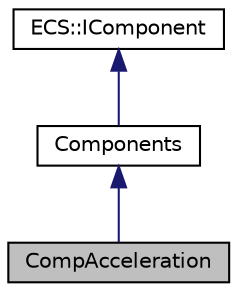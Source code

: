 digraph "CompAcceleration"
{
 // LATEX_PDF_SIZE
  edge [fontname="Helvetica",fontsize="10",labelfontname="Helvetica",labelfontsize="10"];
  node [fontname="Helvetica",fontsize="10",shape=record];
  Node1 [label="CompAcceleration",height=0.2,width=0.4,color="black", fillcolor="grey75", style="filled", fontcolor="black",tooltip=" "];
  Node2 -> Node1 [dir="back",color="midnightblue",fontsize="10",style="solid",fontname="Helvetica"];
  Node2 [label="Components",height=0.2,width=0.4,color="black", fillcolor="white", style="filled",URL="$classComponents.html",tooltip=" "];
  Node3 -> Node2 [dir="back",color="midnightblue",fontsize="10",style="solid",fontname="Helvetica"];
  Node3 [label="ECS::IComponent",height=0.2,width=0.4,color="black", fillcolor="white", style="filled",URL="$classECS_1_1IComponent.html",tooltip=" "];
}

